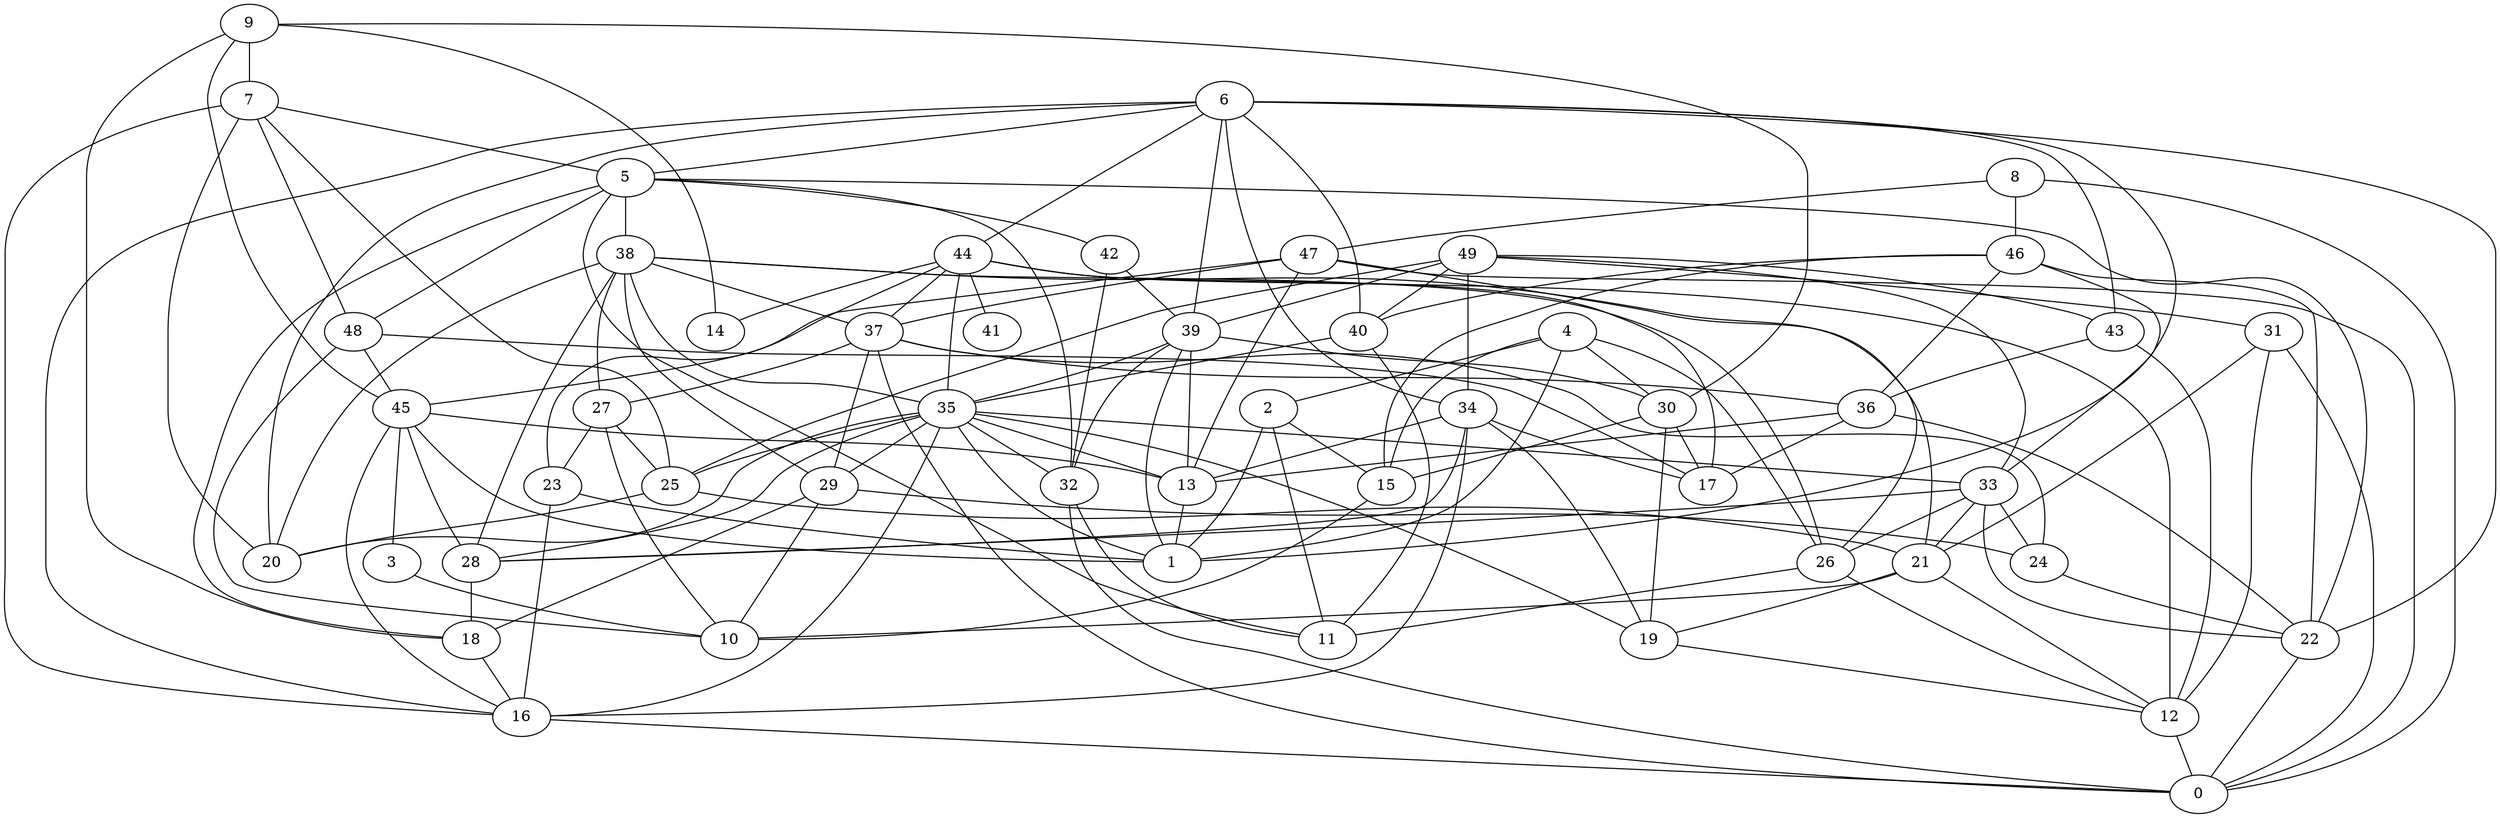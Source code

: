 digraph GG_graph {

subgraph G_graph {
edge [color = black]
"31" -> "12" [dir = none]
"18" -> "16" [dir = none]
"21" -> "10" [dir = none]
"38" -> "20" [dir = none]
"38" -> "35" [dir = none]
"25" -> "20" [dir = none]
"4" -> "1" [dir = none]
"4" -> "15" [dir = none]
"4" -> "2" [dir = none]
"4" -> "26" [dir = none]
"8" -> "47" [dir = none]
"39" -> "32" [dir = none]
"48" -> "10" [dir = none]
"48" -> "45" [dir = none]
"19" -> "12" [dir = none]
"26" -> "12" [dir = none]
"32" -> "11" [dir = none]
"32" -> "0" [dir = none]
"40" -> "35" [dir = none]
"9" -> "30" [dir = none]
"9" -> "45" [dir = none]
"36" -> "22" [dir = none]
"36" -> "13" [dir = none]
"6" -> "44" [dir = none]
"6" -> "16" [dir = none]
"45" -> "3" [dir = none]
"45" -> "16" [dir = none]
"45" -> "13" [dir = none]
"47" -> "45" [dir = none]
"46" -> "36" [dir = none]
"49" -> "33" [dir = none]
"49" -> "43" [dir = none]
"49" -> "34" [dir = none]
"42" -> "32" [dir = none]
"7" -> "5" [dir = none]
"7" -> "16" [dir = none]
"35" -> "19" [dir = none]
"35" -> "32" [dir = none]
"35" -> "13" [dir = none]
"35" -> "29" [dir = none]
"27" -> "10" [dir = none]
"34" -> "17" [dir = none]
"34" -> "28" [dir = none]
"34" -> "16" [dir = none]
"37" -> "24" [dir = none]
"37" -> "27" [dir = none]
"44" -> "23" [dir = none]
"44" -> "41" [dir = none]
"44" -> "14" [dir = none]
"35" -> "1" [dir = none]
"6" -> "40" [dir = none]
"38" -> "26" [dir = none]
"3" -> "10" [dir = none]
"26" -> "11" [dir = none]
"39" -> "30" [dir = none]
"38" -> "21" [dir = none]
"38" -> "28" [dir = none]
"46" -> "40" [dir = none]
"49" -> "39" [dir = none]
"43" -> "36" [dir = none]
"2" -> "11" [dir = none]
"7" -> "20" [dir = none]
"15" -> "10" [dir = none]
"48" -> "17" [dir = none]
"29" -> "24" [dir = none]
"6" -> "39" [dir = none]
"7" -> "25" [dir = none]
"31" -> "0" [dir = none]
"8" -> "0" [dir = none]
"45" -> "28" [dir = none]
"44" -> "17" [dir = none]
"6" -> "1" [dir = none]
"35" -> "16" [dir = none]
"9" -> "14" [dir = none]
"6" -> "34" [dir = none]
"46" -> "15" [dir = none]
"37" -> "36" [dir = none]
"35" -> "25" [dir = none]
"9" -> "7" [dir = none]
"38" -> "27" [dir = none]
"46" -> "22" [dir = none]
"47" -> "0" [dir = none]
"6" -> "5" [dir = none]
"21" -> "12" [dir = none]
"24" -> "22" [dir = none]
"5" -> "18" [dir = none]
"39" -> "35" [dir = none]
"2" -> "1" [dir = none]
"22" -> "0" [dir = none]
"4" -> "30" [dir = none]
"27" -> "25" [dir = none]
"28" -> "18" [dir = none]
"36" -> "17" [dir = none]
"21" -> "19" [dir = none]
"34" -> "19" [dir = none]
"5" -> "32" [dir = none]
"12" -> "0" [dir = none]
"40" -> "11" [dir = none]
"31" -> "21" [dir = none]
"49" -> "31" [dir = none]
"23" -> "16" [dir = none]
"6" -> "20" [dir = none]
"39" -> "13" [dir = none]
"35" -> "33" [dir = none]
"30" -> "17" [dir = none]
"7" -> "48" [dir = none]
"23" -> "1" [dir = none]
"49" -> "40" [dir = none]
"5" -> "22" [dir = none]
"44" -> "35" [dir = none]
"2" -> "15" [dir = none]
"35" -> "28" [dir = none]
"13" -> "1" [dir = none]
"33" -> "28" [dir = none]
"47" -> "37" [dir = none]
"44" -> "37" [dir = none]
"27" -> "23" [dir = none]
"33" -> "24" [dir = none]
"46" -> "33" [dir = none]
"37" -> "29" [dir = none]
"43" -> "12" [dir = none]
"16" -> "0" [dir = none]
"9" -> "18" [dir = none]
"5" -> "11" [dir = none]
"35" -> "20" [dir = none]
"25" -> "21" [dir = none]
"5" -> "42" [dir = none]
"45" -> "1" [dir = none]
"33" -> "22" [dir = none]
"47" -> "26" [dir = none]
"6" -> "22" [dir = none]
"29" -> "18" [dir = none]
"33" -> "26" [dir = none]
"5" -> "38" [dir = none]
"38" -> "37" [dir = none]
"39" -> "1" [dir = none]
"34" -> "13" [dir = none]
"8" -> "46" [dir = none]
"29" -> "10" [dir = none]
"6" -> "43" [dir = none]
"33" -> "21" [dir = none]
"30" -> "19" [dir = none]
"42" -> "39" [dir = none]
"44" -> "12" [dir = none]
"38" -> "29" [dir = none]
"37" -> "0" [dir = none]
"47" -> "13" [dir = none]
"30" -> "15" [dir = none]
"5" -> "48" [dir = none]
"49" -> "25" [dir = none]
}

}

